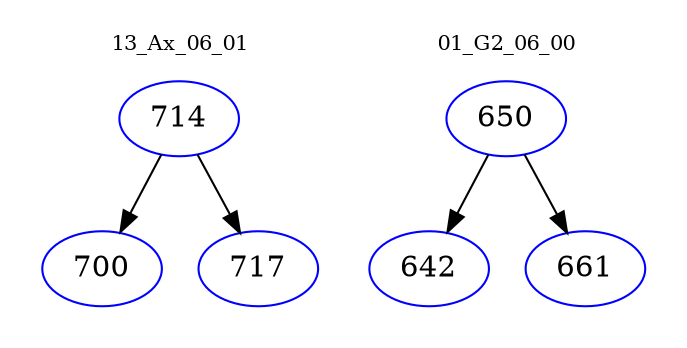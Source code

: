 digraph{
subgraph cluster_0 {
color = white
label = "13_Ax_06_01";
fontsize=10;
T0_714 [label="714", color="blue"]
T0_714 -> T0_700 [color="black"]
T0_700 [label="700", color="blue"]
T0_714 -> T0_717 [color="black"]
T0_717 [label="717", color="blue"]
}
subgraph cluster_1 {
color = white
label = "01_G2_06_00";
fontsize=10;
T1_650 [label="650", color="blue"]
T1_650 -> T1_642 [color="black"]
T1_642 [label="642", color="blue"]
T1_650 -> T1_661 [color="black"]
T1_661 [label="661", color="blue"]
}
}
